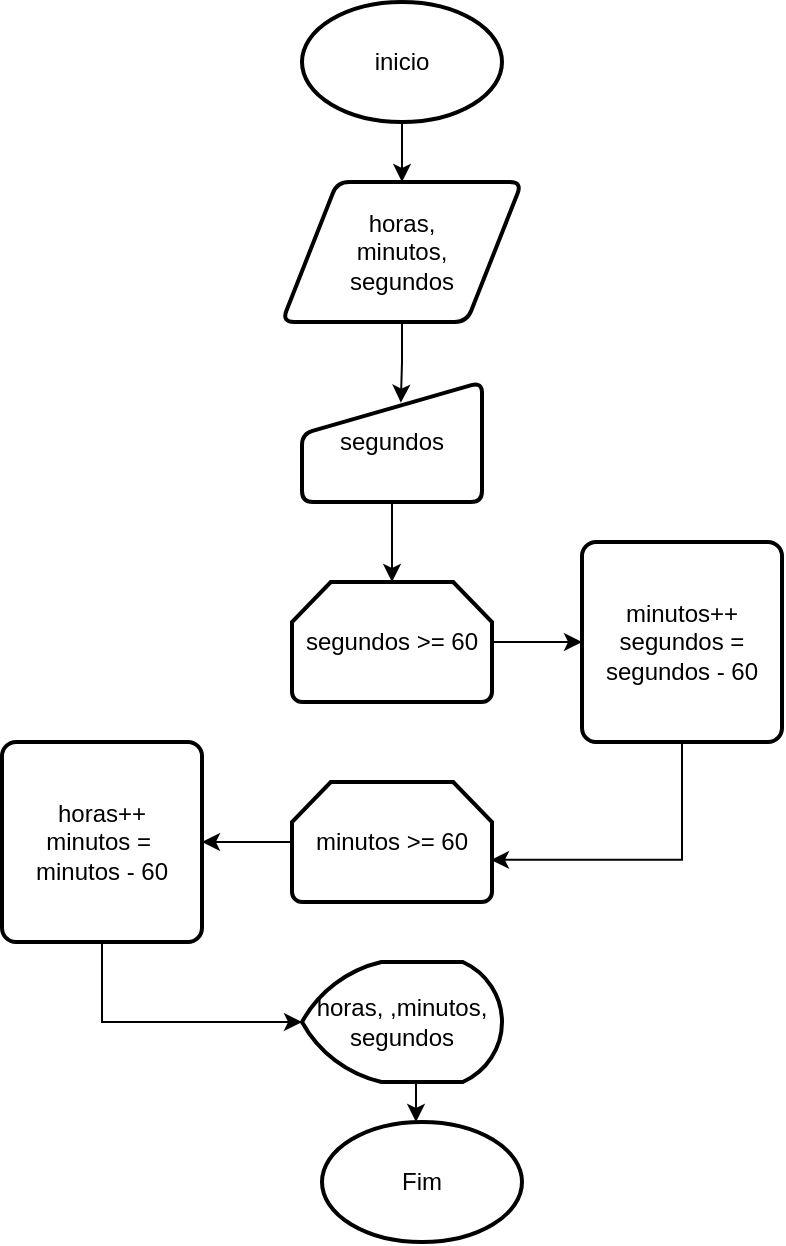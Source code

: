 <mxfile version="24.5.3" type="github">
  <diagram name="Página-1" id="QnRCAdSknI_kv5f7DbrM">
    <mxGraphModel dx="1313" dy="696" grid="1" gridSize="10" guides="1" tooltips="1" connect="1" arrows="1" fold="1" page="1" pageScale="1" pageWidth="827" pageHeight="1169" math="0" shadow="0">
      <root>
        <mxCell id="0" />
        <mxCell id="1" parent="0" />
        <mxCell id="r6l-kfH_6MpVsiKuz1B2-1" style="edgeStyle=orthogonalEdgeStyle;rounded=0;orthogonalLoop=1;jettySize=auto;html=1;exitX=0.5;exitY=1;exitDx=0;exitDy=0;exitPerimeter=0;entryX=0.5;entryY=0;entryDx=0;entryDy=0;" edge="1" parent="1" source="UzVZKdw17sYIRjSBGPYJ-1" target="UzVZKdw17sYIRjSBGPYJ-3">
          <mxGeometry relative="1" as="geometry" />
        </mxCell>
        <mxCell id="UzVZKdw17sYIRjSBGPYJ-1" value="inicio" style="strokeWidth=2;html=1;shape=mxgraph.flowchart.start_1;whiteSpace=wrap;" parent="1" vertex="1">
          <mxGeometry x="340" y="30" width="100" height="60" as="geometry" />
        </mxCell>
        <mxCell id="UzVZKdw17sYIRjSBGPYJ-3" value="horas,&lt;div&gt;minutos,&lt;/div&gt;&lt;div&gt;segundos&lt;/div&gt;" style="shape=parallelogram;html=1;strokeWidth=2;perimeter=parallelogramPerimeter;whiteSpace=wrap;rounded=1;arcSize=12;size=0.23;" parent="1" vertex="1">
          <mxGeometry x="330" y="120" width="120" height="70" as="geometry" />
        </mxCell>
        <mxCell id="UzVZKdw17sYIRjSBGPYJ-5" value="segundos" style="html=1;strokeWidth=2;shape=manualInput;whiteSpace=wrap;rounded=1;size=26;arcSize=11;" parent="1" vertex="1">
          <mxGeometry x="340" y="220" width="90" height="60" as="geometry" />
        </mxCell>
        <mxCell id="UzVZKdw17sYIRjSBGPYJ-12" value="horas, ,minutos, segundos" style="strokeWidth=2;html=1;shape=mxgraph.flowchart.display;whiteSpace=wrap;" parent="1" vertex="1">
          <mxGeometry x="340" y="510" width="100" height="60" as="geometry" />
        </mxCell>
        <mxCell id="UzVZKdw17sYIRjSBGPYJ-21" value="Fim" style="strokeWidth=2;html=1;shape=mxgraph.flowchart.start_1;whiteSpace=wrap;" parent="1" vertex="1">
          <mxGeometry x="350" y="590" width="100" height="60" as="geometry" />
        </mxCell>
        <mxCell id="r6l-kfH_6MpVsiKuz1B2-3" style="edgeStyle=orthogonalEdgeStyle;rounded=0;orthogonalLoop=1;jettySize=auto;html=1;exitX=0.5;exitY=1;exitDx=0;exitDy=0;entryX=0.549;entryY=0.172;entryDx=0;entryDy=0;entryPerimeter=0;" edge="1" parent="1" source="UzVZKdw17sYIRjSBGPYJ-3" target="UzVZKdw17sYIRjSBGPYJ-5">
          <mxGeometry relative="1" as="geometry" />
        </mxCell>
        <mxCell id="r6l-kfH_6MpVsiKuz1B2-7" style="edgeStyle=orthogonalEdgeStyle;rounded=0;orthogonalLoop=1;jettySize=auto;html=1;exitX=1;exitY=0.5;exitDx=0;exitDy=0;exitPerimeter=0;entryX=0;entryY=0.5;entryDx=0;entryDy=0;" edge="1" parent="1" source="r6l-kfH_6MpVsiKuz1B2-4" target="r6l-kfH_6MpVsiKuz1B2-6">
          <mxGeometry relative="1" as="geometry" />
        </mxCell>
        <mxCell id="r6l-kfH_6MpVsiKuz1B2-4" value="segundos &amp;gt;= 60" style="strokeWidth=2;html=1;shape=mxgraph.flowchart.loop_limit;whiteSpace=wrap;" vertex="1" parent="1">
          <mxGeometry x="335" y="320" width="100" height="60" as="geometry" />
        </mxCell>
        <mxCell id="r6l-kfH_6MpVsiKuz1B2-5" style="edgeStyle=orthogonalEdgeStyle;rounded=0;orthogonalLoop=1;jettySize=auto;html=1;exitX=0.5;exitY=1;exitDx=0;exitDy=0;entryX=0.5;entryY=0;entryDx=0;entryDy=0;entryPerimeter=0;" edge="1" parent="1" source="UzVZKdw17sYIRjSBGPYJ-5" target="r6l-kfH_6MpVsiKuz1B2-4">
          <mxGeometry relative="1" as="geometry" />
        </mxCell>
        <mxCell id="r6l-kfH_6MpVsiKuz1B2-6" value="minutos++&lt;div&gt;segundos = segundos - 60&lt;/div&gt;" style="rounded=1;whiteSpace=wrap;html=1;absoluteArcSize=1;arcSize=14;strokeWidth=2;" vertex="1" parent="1">
          <mxGeometry x="480" y="300" width="100" height="100" as="geometry" />
        </mxCell>
        <mxCell id="r6l-kfH_6MpVsiKuz1B2-11" style="edgeStyle=orthogonalEdgeStyle;rounded=0;orthogonalLoop=1;jettySize=auto;html=1;exitX=0;exitY=0.5;exitDx=0;exitDy=0;exitPerimeter=0;entryX=1;entryY=0.5;entryDx=0;entryDy=0;" edge="1" parent="1" source="r6l-kfH_6MpVsiKuz1B2-8" target="r6l-kfH_6MpVsiKuz1B2-10">
          <mxGeometry relative="1" as="geometry" />
        </mxCell>
        <mxCell id="r6l-kfH_6MpVsiKuz1B2-8" value="minutos &amp;gt;= 60" style="strokeWidth=2;html=1;shape=mxgraph.flowchart.loop_limit;whiteSpace=wrap;" vertex="1" parent="1">
          <mxGeometry x="335" y="420" width="100" height="60" as="geometry" />
        </mxCell>
        <mxCell id="r6l-kfH_6MpVsiKuz1B2-9" style="edgeStyle=orthogonalEdgeStyle;rounded=0;orthogonalLoop=1;jettySize=auto;html=1;exitX=0.5;exitY=1;exitDx=0;exitDy=0;entryX=0.995;entryY=0.649;entryDx=0;entryDy=0;entryPerimeter=0;" edge="1" parent="1" source="r6l-kfH_6MpVsiKuz1B2-6" target="r6l-kfH_6MpVsiKuz1B2-8">
          <mxGeometry relative="1" as="geometry" />
        </mxCell>
        <mxCell id="r6l-kfH_6MpVsiKuz1B2-10" value="horas++&lt;div&gt;minutos =&amp;nbsp; minutos - 60&lt;/div&gt;" style="rounded=1;whiteSpace=wrap;html=1;absoluteArcSize=1;arcSize=14;strokeWidth=2;" vertex="1" parent="1">
          <mxGeometry x="190" y="400" width="100" height="100" as="geometry" />
        </mxCell>
        <mxCell id="r6l-kfH_6MpVsiKuz1B2-12" style="edgeStyle=orthogonalEdgeStyle;rounded=0;orthogonalLoop=1;jettySize=auto;html=1;exitX=0.5;exitY=1;exitDx=0;exitDy=0;entryX=0;entryY=0.5;entryDx=0;entryDy=0;entryPerimeter=0;" edge="1" parent="1" source="r6l-kfH_6MpVsiKuz1B2-10" target="UzVZKdw17sYIRjSBGPYJ-12">
          <mxGeometry relative="1" as="geometry" />
        </mxCell>
        <mxCell id="r6l-kfH_6MpVsiKuz1B2-14" style="edgeStyle=orthogonalEdgeStyle;rounded=0;orthogonalLoop=1;jettySize=auto;html=1;exitX=0.5;exitY=1;exitDx=0;exitDy=0;exitPerimeter=0;entryX=0.5;entryY=0;entryDx=0;entryDy=0;entryPerimeter=0;" edge="1" parent="1" source="UzVZKdw17sYIRjSBGPYJ-12">
          <mxGeometry relative="1" as="geometry">
            <mxPoint x="397" y="590.0" as="targetPoint" />
          </mxGeometry>
        </mxCell>
      </root>
    </mxGraphModel>
  </diagram>
</mxfile>
